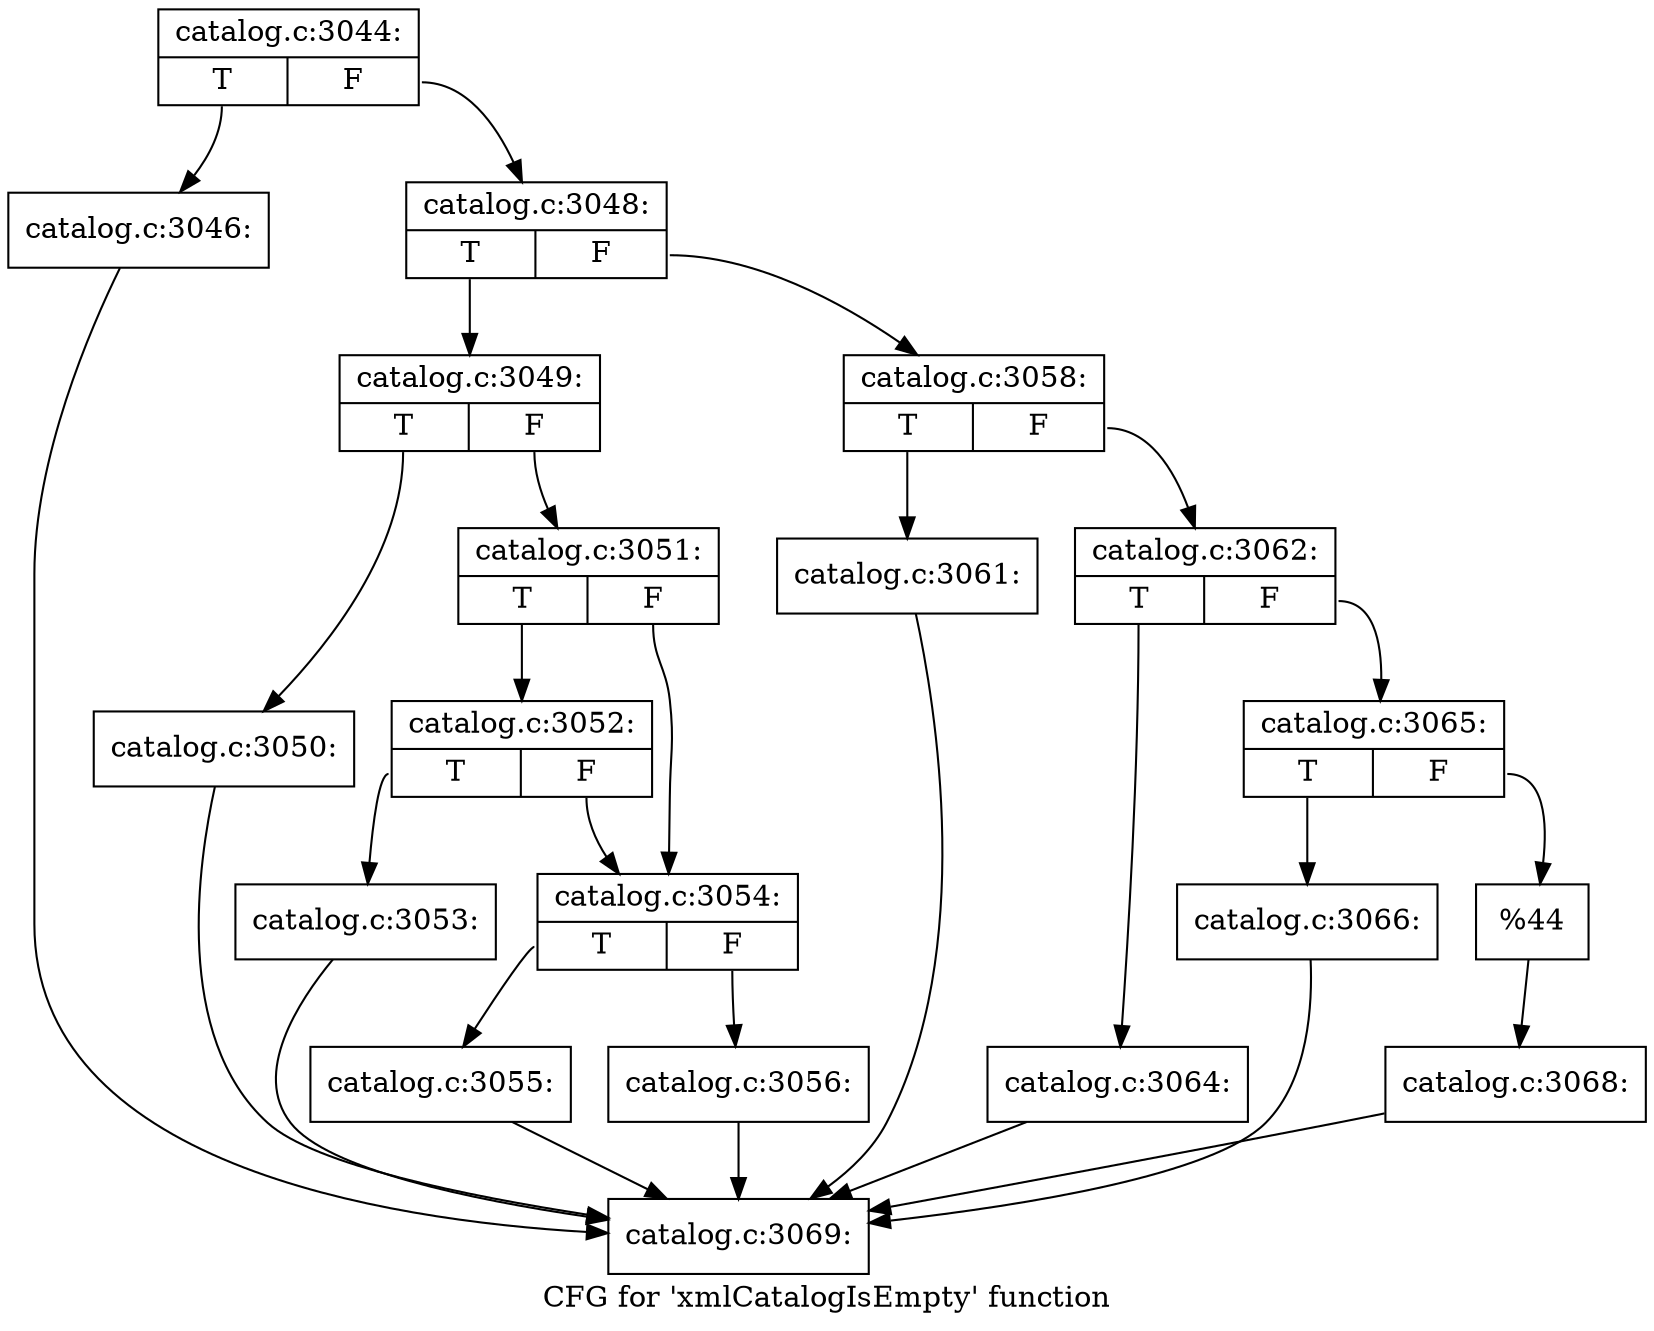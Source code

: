 digraph "CFG for 'xmlCatalogIsEmpty' function" {
	label="CFG for 'xmlCatalogIsEmpty' function";

	Node0x39040a0 [shape=record,label="{catalog.c:3044:|{<s0>T|<s1>F}}"];
	Node0x39040a0:s0 -> Node0x38fd6f0;
	Node0x39040a0:s1 -> Node0x3904030;
	Node0x38fd6f0 [shape=record,label="{catalog.c:3046:}"];
	Node0x38fd6f0 -> Node0x3904320;
	Node0x3904030 [shape=record,label="{catalog.c:3048:|{<s0>T|<s1>F}}"];
	Node0x3904030:s0 -> Node0x38fdd20;
	Node0x3904030:s1 -> Node0x38fddc0;
	Node0x38fdd20 [shape=record,label="{catalog.c:3049:|{<s0>T|<s1>F}}"];
	Node0x38fdd20:s0 -> Node0x3905060;
	Node0x38fdd20:s1 -> Node0x39050b0;
	Node0x3905060 [shape=record,label="{catalog.c:3050:}"];
	Node0x3905060 -> Node0x3904320;
	Node0x39050b0 [shape=record,label="{catalog.c:3051:|{<s0>T|<s1>F}}"];
	Node0x39050b0:s0 -> Node0x38d2310;
	Node0x39050b0:s1 -> Node0x38d22c0;
	Node0x38d2310 [shape=record,label="{catalog.c:3052:|{<s0>T|<s1>F}}"];
	Node0x38d2310:s0 -> Node0x38d2270;
	Node0x38d2310:s1 -> Node0x38d22c0;
	Node0x38d2270 [shape=record,label="{catalog.c:3053:}"];
	Node0x38d2270 -> Node0x3904320;
	Node0x38d22c0 [shape=record,label="{catalog.c:3054:|{<s0>T|<s1>F}}"];
	Node0x38d22c0:s0 -> Node0x3906690;
	Node0x38d22c0:s1 -> Node0x39066e0;
	Node0x3906690 [shape=record,label="{catalog.c:3055:}"];
	Node0x3906690 -> Node0x3904320;
	Node0x39066e0 [shape=record,label="{catalog.c:3056:}"];
	Node0x39066e0 -> Node0x3904320;
	Node0x38fddc0 [shape=record,label="{catalog.c:3058:|{<s0>T|<s1>F}}"];
	Node0x38fddc0:s0 -> Node0x39072e0;
	Node0x38fddc0:s1 -> Node0x3907330;
	Node0x39072e0 [shape=record,label="{catalog.c:3061:}"];
	Node0x39072e0 -> Node0x3904320;
	Node0x3907330 [shape=record,label="{catalog.c:3062:|{<s0>T|<s1>F}}"];
	Node0x3907330:s0 -> Node0x3908160;
	Node0x3907330:s1 -> Node0x3908490;
	Node0x3908160 [shape=record,label="{catalog.c:3064:}"];
	Node0x3908160 -> Node0x3904320;
	Node0x3908490 [shape=record,label="{catalog.c:3065:|{<s0>T|<s1>F}}"];
	Node0x3908490:s0 -> Node0x39088a0;
	Node0x3908490:s1 -> Node0x39088f0;
	Node0x39088a0 [shape=record,label="{catalog.c:3066:}"];
	Node0x39088a0 -> Node0x3904320;
	Node0x39088f0 [shape=record,label="{%44}"];
	Node0x39088f0 -> Node0x38fdd70;
	Node0x38fdd70 [shape=record,label="{catalog.c:3068:}"];
	Node0x38fdd70 -> Node0x3904320;
	Node0x3904320 [shape=record,label="{catalog.c:3069:}"];
}
